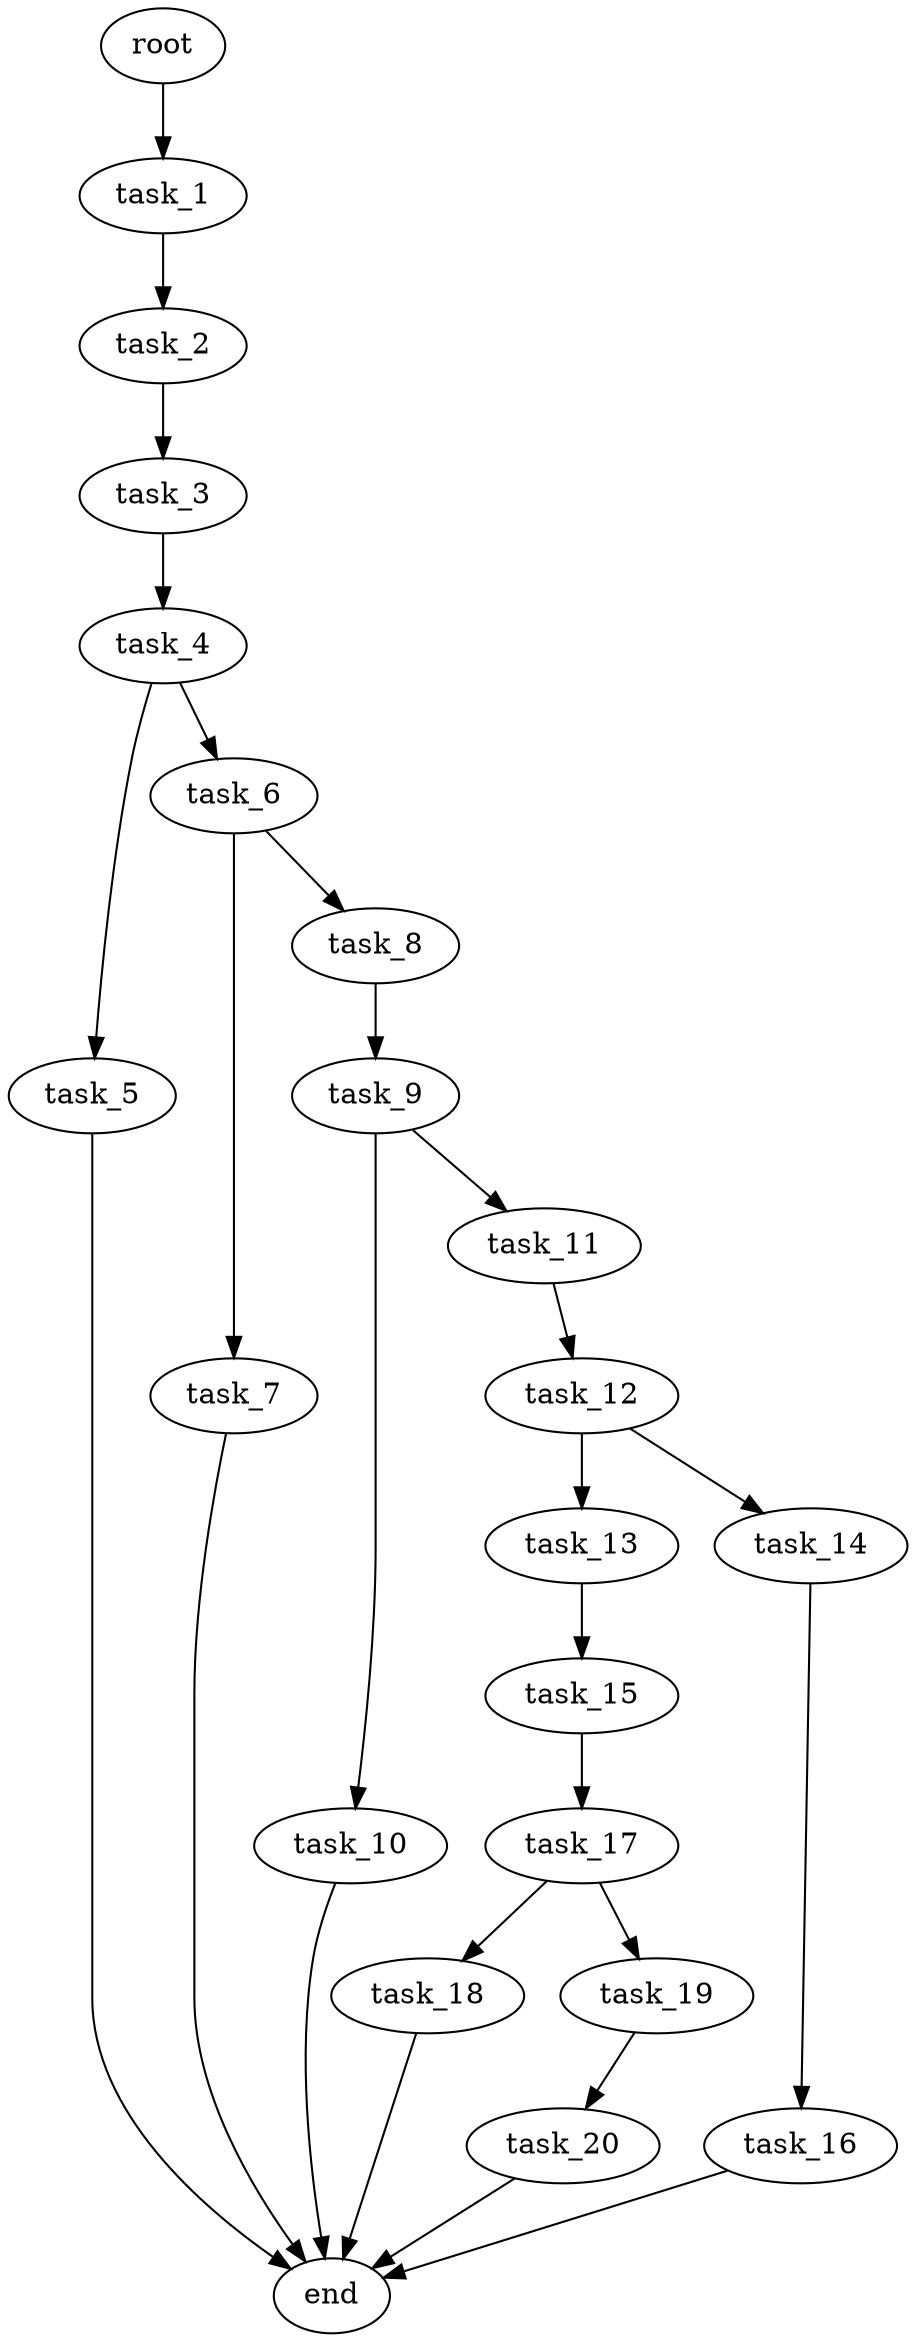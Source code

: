 digraph G {
  root [size="0.000000e+00"];
  task_1 [size="2.767881e+01"];
  task_2 [size="2.003192e+01"];
  task_3 [size="1.023749e+01"];
  task_4 [size="6.653225e+01"];
  task_5 [size="3.108085e+01"];
  task_6 [size="2.869297e+01"];
  task_7 [size="5.920982e+01"];
  task_8 [size="5.048238e+01"];
  task_9 [size="6.704605e+01"];
  task_10 [size="2.612540e+01"];
  task_11 [size="1.970348e+01"];
  task_12 [size="3.193504e+01"];
  task_13 [size="1.251909e+01"];
  task_14 [size="3.141814e+01"];
  task_15 [size="3.294337e+01"];
  task_16 [size="2.882303e+01"];
  task_17 [size="4.141335e+01"];
  task_18 [size="8.354312e+01"];
  task_19 [size="5.651821e+01"];
  task_20 [size="6.099632e+01"];
  end [size="0.000000e+00"];

  root -> task_1 [size="1.000000e-12"];
  task_1 -> task_2 [size="2.003192e+01"];
  task_2 -> task_3 [size="1.023749e+01"];
  task_3 -> task_4 [size="6.653225e+01"];
  task_4 -> task_5 [size="3.108085e+01"];
  task_4 -> task_6 [size="2.869297e+01"];
  task_5 -> end [size="1.000000e-12"];
  task_6 -> task_7 [size="5.920982e+01"];
  task_6 -> task_8 [size="5.048238e+01"];
  task_7 -> end [size="1.000000e-12"];
  task_8 -> task_9 [size="6.704605e+01"];
  task_9 -> task_10 [size="2.612540e+01"];
  task_9 -> task_11 [size="1.970348e+01"];
  task_10 -> end [size="1.000000e-12"];
  task_11 -> task_12 [size="3.193504e+01"];
  task_12 -> task_13 [size="1.251909e+01"];
  task_12 -> task_14 [size="3.141814e+01"];
  task_13 -> task_15 [size="3.294337e+01"];
  task_14 -> task_16 [size="2.882303e+01"];
  task_15 -> task_17 [size="4.141335e+01"];
  task_16 -> end [size="1.000000e-12"];
  task_17 -> task_18 [size="8.354312e+01"];
  task_17 -> task_19 [size="5.651821e+01"];
  task_18 -> end [size="1.000000e-12"];
  task_19 -> task_20 [size="6.099632e+01"];
  task_20 -> end [size="1.000000e-12"];
}
